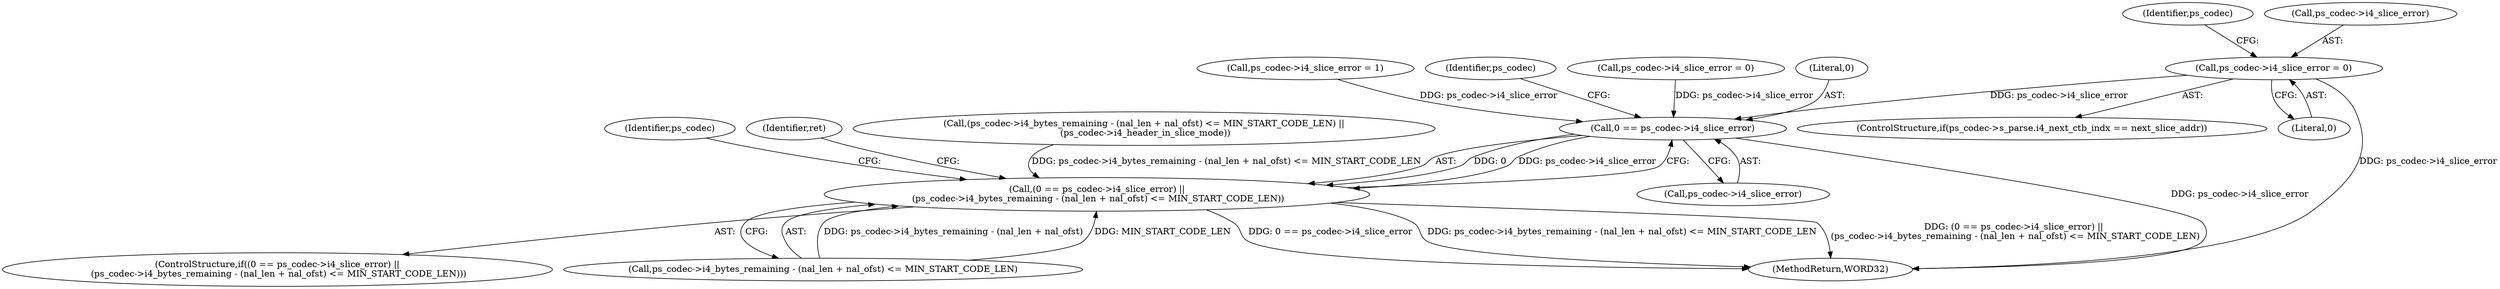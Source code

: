 digraph "0_Android_87fb7909c49e6a4510ba86ace1ffc83459c7e1b9@pointer" {
"1000853" [label="(Call,ps_codec->i4_slice_error = 0)"];
"1001137" [label="(Call,0 == ps_codec->i4_slice_error)"];
"1001136" [label="(Call,(0 == ps_codec->i4_slice_error) ||\n (ps_codec->i4_bytes_remaining - (nal_len + nal_ofst) <= MIN_START_CODE_LEN))"];
"1001142" [label="(Call,ps_codec->i4_bytes_remaining - (nal_len + nal_ofst) <= MIN_START_CODE_LEN)"];
"1001079" [label="(Call,ps_codec->i4_slice_error = 1)"];
"1000860" [label="(Identifier,ps_codec)"];
"1000845" [label="(ControlStructure,if(ps_codec->s_parse.i4_next_ctb_indx == next_slice_addr))"];
"1001145" [label="(Identifier,ps_codec)"];
"1001154" [label="(Identifier,ps_codec)"];
"1000775" [label="(Call,ps_codec->i4_slice_error = 0)"];
"1001168" [label="(Identifier,ret)"];
"1001136" [label="(Call,(0 == ps_codec->i4_slice_error) ||\n (ps_codec->i4_bytes_remaining - (nal_len + nal_ofst) <= MIN_START_CODE_LEN))"];
"1001008" [label="(Call,(ps_codec->i4_bytes_remaining - (nal_len + nal_ofst) <= MIN_START_CODE_LEN) ||\n (ps_codec->i4_header_in_slice_mode))"];
"1000857" [label="(Literal,0)"];
"1000853" [label="(Call,ps_codec->i4_slice_error = 0)"];
"1001137" [label="(Call,0 == ps_codec->i4_slice_error)"];
"1001139" [label="(Call,ps_codec->i4_slice_error)"];
"1000854" [label="(Call,ps_codec->i4_slice_error)"];
"1001138" [label="(Literal,0)"];
"1001135" [label="(ControlStructure,if((0 == ps_codec->i4_slice_error) ||\n (ps_codec->i4_bytes_remaining - (nal_len + nal_ofst) <= MIN_START_CODE_LEN)))"];
"1001918" [label="(MethodReturn,WORD32)"];
"1000853" -> "1000845"  [label="AST: "];
"1000853" -> "1000857"  [label="CFG: "];
"1000854" -> "1000853"  [label="AST: "];
"1000857" -> "1000853"  [label="AST: "];
"1000860" -> "1000853"  [label="CFG: "];
"1000853" -> "1001918"  [label="DDG: ps_codec->i4_slice_error"];
"1000853" -> "1001137"  [label="DDG: ps_codec->i4_slice_error"];
"1001137" -> "1001136"  [label="AST: "];
"1001137" -> "1001139"  [label="CFG: "];
"1001138" -> "1001137"  [label="AST: "];
"1001139" -> "1001137"  [label="AST: "];
"1001145" -> "1001137"  [label="CFG: "];
"1001136" -> "1001137"  [label="CFG: "];
"1001137" -> "1001918"  [label="DDG: ps_codec->i4_slice_error"];
"1001137" -> "1001136"  [label="DDG: 0"];
"1001137" -> "1001136"  [label="DDG: ps_codec->i4_slice_error"];
"1001079" -> "1001137"  [label="DDG: ps_codec->i4_slice_error"];
"1000775" -> "1001137"  [label="DDG: ps_codec->i4_slice_error"];
"1001136" -> "1001135"  [label="AST: "];
"1001136" -> "1001142"  [label="CFG: "];
"1001142" -> "1001136"  [label="AST: "];
"1001154" -> "1001136"  [label="CFG: "];
"1001168" -> "1001136"  [label="CFG: "];
"1001136" -> "1001918"  [label="DDG: 0 == ps_codec->i4_slice_error"];
"1001136" -> "1001918"  [label="DDG: ps_codec->i4_bytes_remaining - (nal_len + nal_ofst) <= MIN_START_CODE_LEN"];
"1001136" -> "1001918"  [label="DDG: (0 == ps_codec->i4_slice_error) ||\n (ps_codec->i4_bytes_remaining - (nal_len + nal_ofst) <= MIN_START_CODE_LEN)"];
"1001008" -> "1001136"  [label="DDG: ps_codec->i4_bytes_remaining - (nal_len + nal_ofst) <= MIN_START_CODE_LEN"];
"1001142" -> "1001136"  [label="DDG: ps_codec->i4_bytes_remaining - (nal_len + nal_ofst)"];
"1001142" -> "1001136"  [label="DDG: MIN_START_CODE_LEN"];
}
